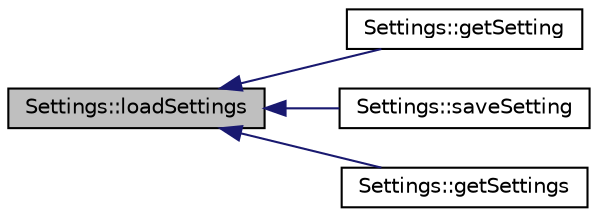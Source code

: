 digraph "Settings::loadSettings"
{
  edge [fontname="Helvetica",fontsize="10",labelfontname="Helvetica",labelfontsize="10"];
  node [fontname="Helvetica",fontsize="10",shape=record];
  rankdir="LR";
  Node1 [label="Settings::loadSettings",height=0.2,width=0.4,color="black", fillcolor="grey75", style="filled" fontcolor="black"];
  Node1 -> Node2 [dir="back",color="midnightblue",fontsize="10",style="solid",fontname="Helvetica"];
  Node2 [label="Settings::getSetting",height=0.2,width=0.4,color="black", fillcolor="white", style="filled",URL="$class_settings.html#a9a1d774542aba721bec9cf1ebb086b84",tooltip="Settings::getSetting. "];
  Node1 -> Node3 [dir="back",color="midnightblue",fontsize="10",style="solid",fontname="Helvetica"];
  Node3 [label="Settings::saveSetting",height=0.2,width=0.4,color="black", fillcolor="white", style="filled",URL="$class_settings.html#ac17de21379552ef437d94e01e94a0331",tooltip="Settings::saveSetting. "];
  Node1 -> Node4 [dir="back",color="midnightblue",fontsize="10",style="solid",fontname="Helvetica"];
  Node4 [label="Settings::getSettings",height=0.2,width=0.4,color="black", fillcolor="white", style="filled",URL="$class_settings.html#a3b407c7af1bff73221a8fa25be6b3860",tooltip="Settings::getSettings. "];
}
